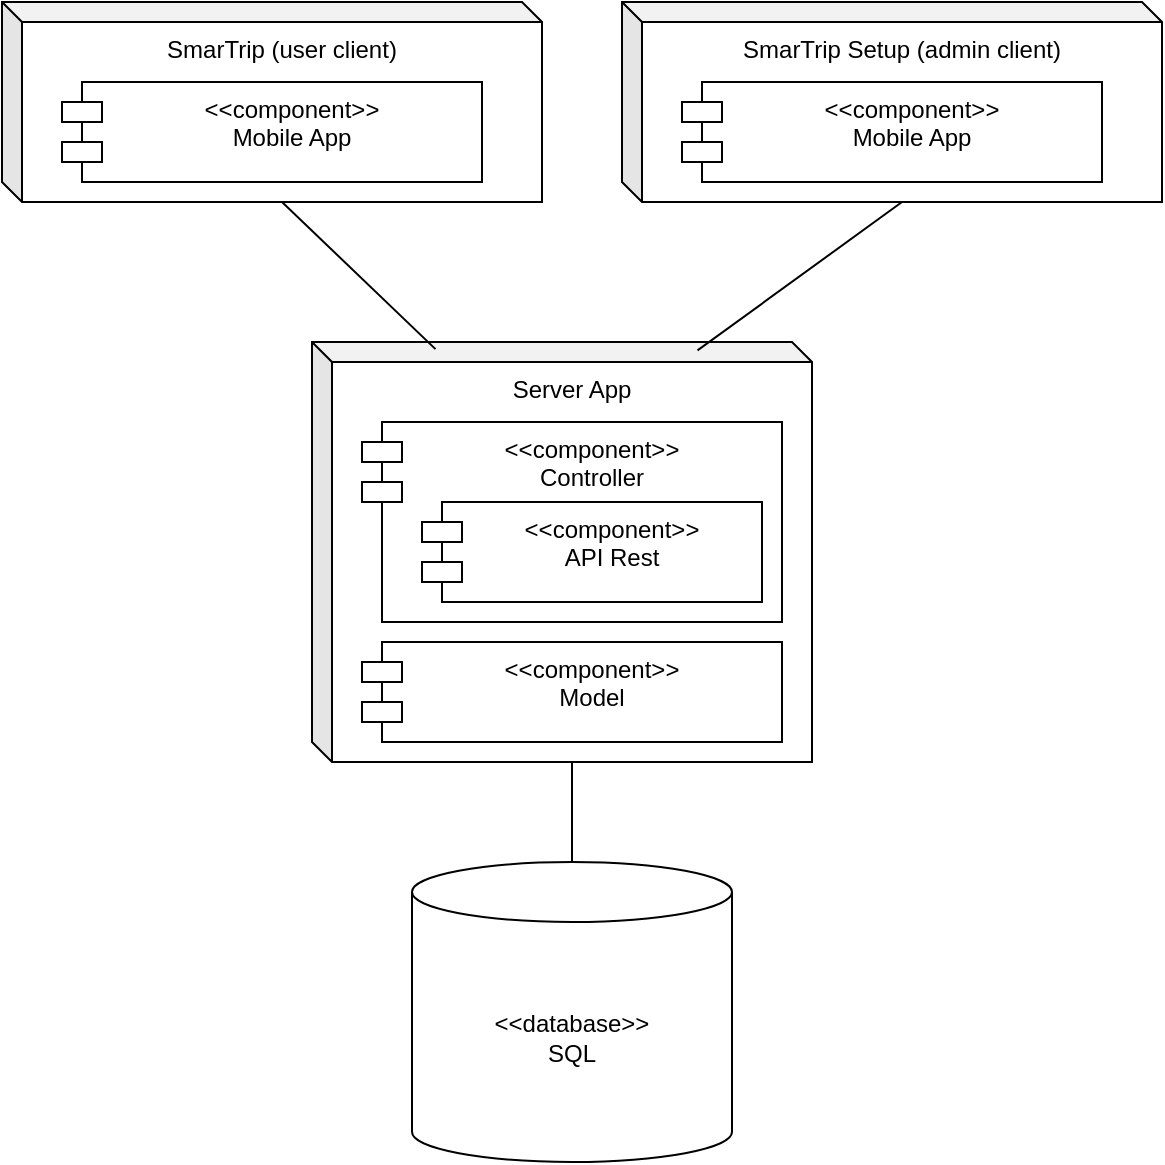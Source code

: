 <mxfile version="26.2.13">
  <diagram name="Pagina-1" id="VX7PT2sa4RGvYPbcMWUg">
    <mxGraphModel dx="1212" dy="642" grid="1" gridSize="10" guides="1" tooltips="1" connect="1" arrows="1" fold="1" page="1" pageScale="1" pageWidth="1169" pageHeight="1654" math="0" shadow="0">
      <root>
        <mxCell id="0" />
        <mxCell id="1" parent="0" />
        <mxCell id="Zv-x9roUwf_AeT_ahScK-1" value="SmarTrip (user client)" style="shape=cube;whiteSpace=wrap;html=1;boundedLbl=1;backgroundOutline=1;darkOpacity=0.05;darkOpacity2=0.1;size=10;verticalAlign=top;" parent="1" vertex="1">
          <mxGeometry x="330" y="140" width="270" height="100" as="geometry" />
        </mxCell>
        <mxCell id="Zv-x9roUwf_AeT_ahScK-2" value="SmarTrip Setup (admin client)" style="shape=cube;whiteSpace=wrap;html=1;boundedLbl=1;backgroundOutline=1;darkOpacity=0.05;darkOpacity2=0.1;size=10;verticalAlign=top;" parent="1" vertex="1">
          <mxGeometry x="640" y="140" width="270" height="100" as="geometry" />
        </mxCell>
        <mxCell id="Zv-x9roUwf_AeT_ahScK-3" value="Server App" style="shape=cube;whiteSpace=wrap;html=1;boundedLbl=1;backgroundOutline=1;darkOpacity=0.05;darkOpacity2=0.1;size=10;verticalAlign=top;" parent="1" vertex="1">
          <mxGeometry x="485" y="310" width="250" height="210" as="geometry" />
        </mxCell>
        <mxCell id="Zv-x9roUwf_AeT_ahScK-5" value="" style="endArrow=none;html=1;rounded=0;entryX=0;entryY=0;entryDx=140;entryDy=100;entryPerimeter=0;exitX=0.247;exitY=0.017;exitDx=0;exitDy=0;exitPerimeter=0;" parent="1" source="Zv-x9roUwf_AeT_ahScK-3" target="Zv-x9roUwf_AeT_ahScK-1" edge="1">
          <mxGeometry width="50" height="50" relative="1" as="geometry">
            <mxPoint x="700" y="410" as="sourcePoint" />
            <mxPoint x="750" y="360" as="targetPoint" />
          </mxGeometry>
        </mxCell>
        <mxCell id="Zv-x9roUwf_AeT_ahScK-6" value="" style="endArrow=none;html=1;rounded=0;exitX=0.771;exitY=0.02;exitDx=0;exitDy=0;exitPerimeter=0;entryX=0;entryY=0;entryDx=140;entryDy=100;entryPerimeter=0;" parent="1" source="Zv-x9roUwf_AeT_ahScK-3" target="Zv-x9roUwf_AeT_ahScK-2" edge="1">
          <mxGeometry width="50" height="50" relative="1" as="geometry">
            <mxPoint x="700" y="410" as="sourcePoint" />
            <mxPoint x="750" y="360" as="targetPoint" />
          </mxGeometry>
        </mxCell>
        <mxCell id="Zv-x9roUwf_AeT_ahScK-7" value="&amp;lt;&amp;lt;database&amp;gt;&amp;gt;&lt;div&gt;SQL&lt;/div&gt;" style="shape=cylinder3;whiteSpace=wrap;html=1;boundedLbl=1;backgroundOutline=1;size=15;" parent="1" vertex="1">
          <mxGeometry x="535" y="570" width="160" height="150" as="geometry" />
        </mxCell>
        <mxCell id="Zv-x9roUwf_AeT_ahScK-8" value="&amp;lt;&amp;lt;component&amp;gt;&amp;gt;&lt;div&gt;Mobile App&lt;/div&gt;" style="shape=module;align=left;spacingLeft=20;align=center;verticalAlign=top;whiteSpace=wrap;html=1;" parent="1" vertex="1">
          <mxGeometry x="360" y="180" width="210" height="50" as="geometry" />
        </mxCell>
        <mxCell id="Zv-x9roUwf_AeT_ahScK-9" value="&amp;lt;&amp;lt;component&amp;gt;&amp;gt;&lt;div&gt;Mobile App&lt;/div&gt;" style="shape=module;align=left;spacingLeft=20;align=center;verticalAlign=top;whiteSpace=wrap;html=1;" parent="1" vertex="1">
          <mxGeometry x="670" y="180" width="210" height="50" as="geometry" />
        </mxCell>
        <mxCell id="Zv-x9roUwf_AeT_ahScK-10" value="&amp;lt;&amp;lt;component&amp;gt;&amp;gt;&lt;div&gt;Controller&lt;/div&gt;" style="shape=module;align=left;spacingLeft=20;align=center;verticalAlign=top;whiteSpace=wrap;html=1;" parent="1" vertex="1">
          <mxGeometry x="510" y="350" width="210" height="100" as="geometry" />
        </mxCell>
        <mxCell id="Zv-x9roUwf_AeT_ahScK-11" value="&amp;lt;&amp;lt;component&amp;gt;&amp;gt;&lt;div&gt;Model&lt;/div&gt;" style="shape=module;align=left;spacingLeft=20;align=center;verticalAlign=top;whiteSpace=wrap;html=1;" parent="1" vertex="1">
          <mxGeometry x="510" y="460" width="210" height="50" as="geometry" />
        </mxCell>
        <mxCell id="Zv-x9roUwf_AeT_ahScK-13" value="" style="endArrow=none;html=1;rounded=0;exitX=0.5;exitY=0;exitDx=0;exitDy=0;exitPerimeter=0;entryX=0;entryY=0;entryDx=130;entryDy=210;entryPerimeter=0;" parent="1" source="Zv-x9roUwf_AeT_ahScK-7" target="Zv-x9roUwf_AeT_ahScK-3" edge="1">
          <mxGeometry width="50" height="50" relative="1" as="geometry">
            <mxPoint x="680" y="560" as="sourcePoint" />
            <mxPoint x="620" y="540" as="targetPoint" />
          </mxGeometry>
        </mxCell>
        <mxCell id="_GEy8ExfPIXIOv9Z5U6f-1" value="&amp;lt;&amp;lt;component&amp;gt;&amp;gt;&lt;div&gt;API Rest&lt;/div&gt;" style="shape=module;align=left;spacingLeft=20;align=center;verticalAlign=top;whiteSpace=wrap;html=1;" vertex="1" parent="1">
          <mxGeometry x="540" y="390" width="170" height="50" as="geometry" />
        </mxCell>
      </root>
    </mxGraphModel>
  </diagram>
</mxfile>
